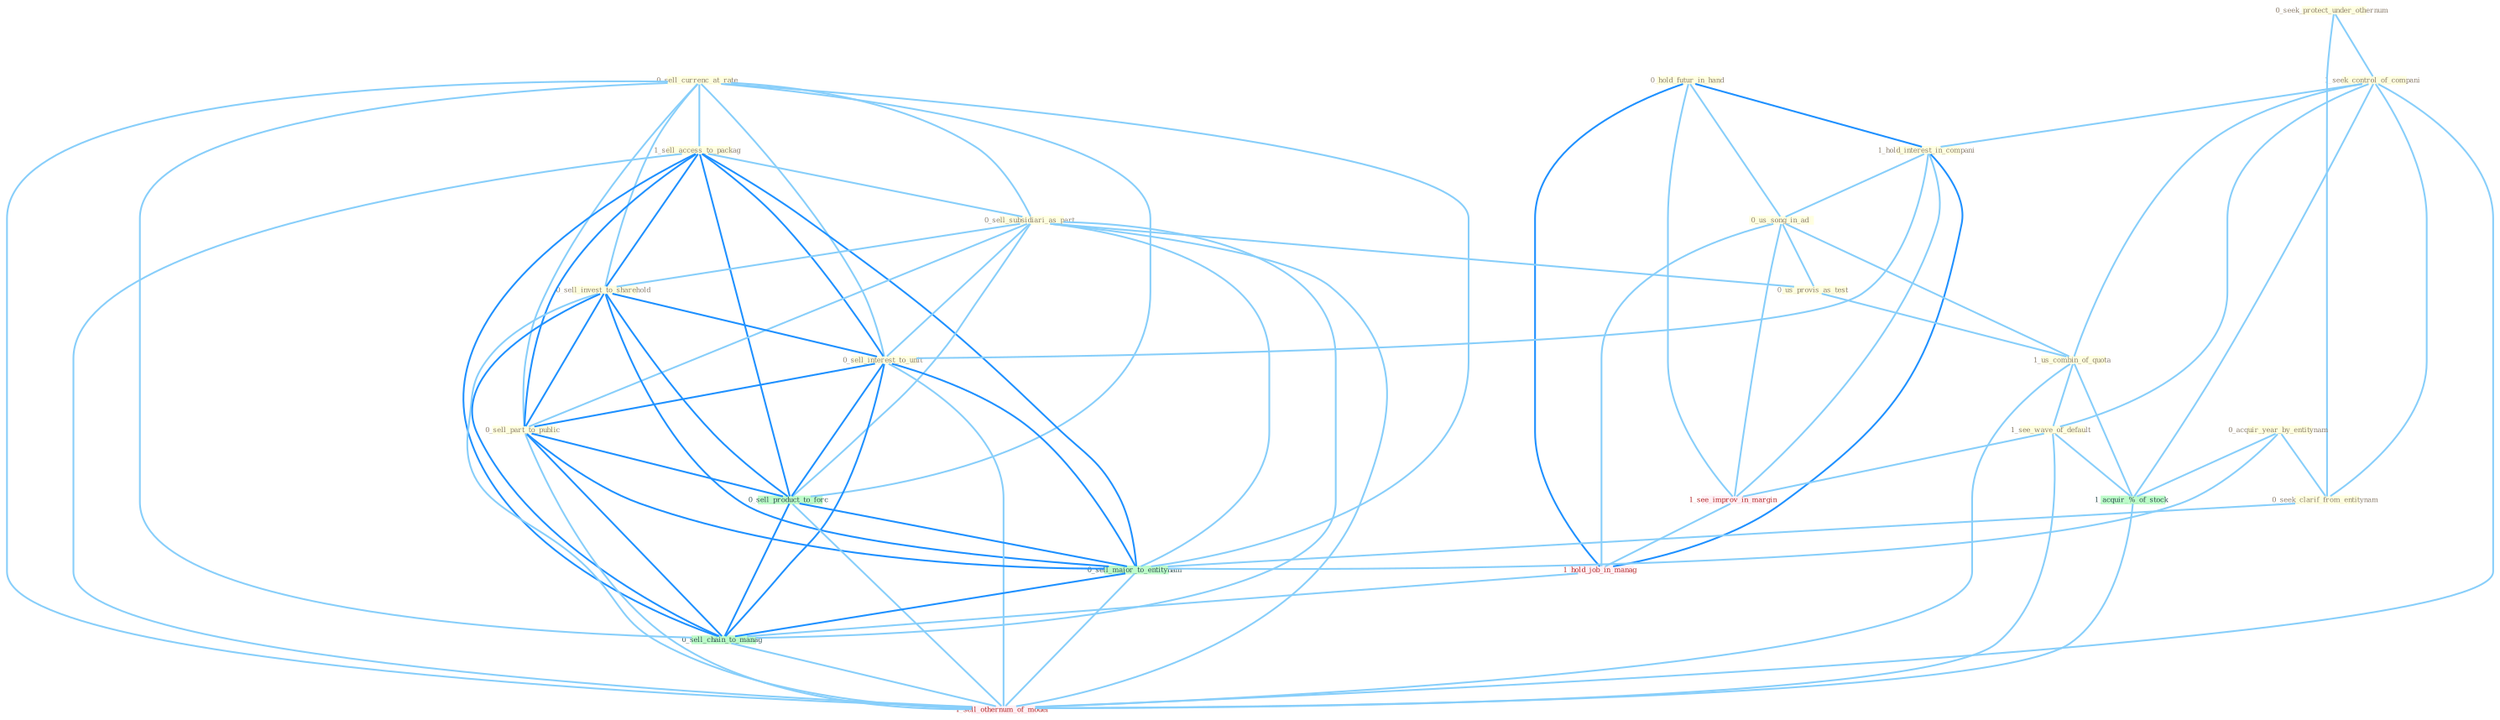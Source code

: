 Graph G{ 
    node
    [shape=polygon,style=filled,width=.5,height=.06,color="#BDFCC9",fixedsize=true,fontsize=4,
    fontcolor="#2f4f4f"];
    {node
    [color="#ffffe0", fontcolor="#8b7d6b"] "0_sell_currenc_at_rate " "0_seek_protect_under_othernum " "1_sell_access_to_packag " "0_hold_futur_in_hand " "1_seek_control_of_compani " "1_hold_interest_in_compani " "0_sell_subsidiari_as_part " "0_sell_invest_to_sharehold " "0_sell_interest_to_unit " "0_us_song_in_ad " "0_acquir_year_by_entitynam " "0_us_provis_as_test " "0_sell_part_to_public " "0_seek_clarif_from_entitynam " "1_us_combin_of_quota " "1_see_wave_of_default "}
{node [color="#fff0f5", fontcolor="#b22222"] "1_see_improv_in_margin " "1_hold_job_in_manag " "1_sell_othernum_of_model "}
edge [color="#B0E2FF"];

	"0_sell_currenc_at_rate " -- "1_sell_access_to_packag " [w="1", color="#87cefa" ];
	"0_sell_currenc_at_rate " -- "0_sell_subsidiari_as_part " [w="1", color="#87cefa" ];
	"0_sell_currenc_at_rate " -- "0_sell_invest_to_sharehold " [w="1", color="#87cefa" ];
	"0_sell_currenc_at_rate " -- "0_sell_interest_to_unit " [w="1", color="#87cefa" ];
	"0_sell_currenc_at_rate " -- "0_sell_part_to_public " [w="1", color="#87cefa" ];
	"0_sell_currenc_at_rate " -- "0_sell_product_to_forc " [w="1", color="#87cefa" ];
	"0_sell_currenc_at_rate " -- "0_sell_major_to_entitynam " [w="1", color="#87cefa" ];
	"0_sell_currenc_at_rate " -- "0_sell_chain_to_manag " [w="1", color="#87cefa" ];
	"0_sell_currenc_at_rate " -- "1_sell_othernum_of_model " [w="1", color="#87cefa" ];
	"0_seek_protect_under_othernum " -- "1_seek_control_of_compani " [w="1", color="#87cefa" ];
	"0_seek_protect_under_othernum " -- "0_seek_clarif_from_entitynam " [w="1", color="#87cefa" ];
	"1_sell_access_to_packag " -- "0_sell_subsidiari_as_part " [w="1", color="#87cefa" ];
	"1_sell_access_to_packag " -- "0_sell_invest_to_sharehold " [w="2", color="#1e90ff" , len=0.8];
	"1_sell_access_to_packag " -- "0_sell_interest_to_unit " [w="2", color="#1e90ff" , len=0.8];
	"1_sell_access_to_packag " -- "0_sell_part_to_public " [w="2", color="#1e90ff" , len=0.8];
	"1_sell_access_to_packag " -- "0_sell_product_to_forc " [w="2", color="#1e90ff" , len=0.8];
	"1_sell_access_to_packag " -- "0_sell_major_to_entitynam " [w="2", color="#1e90ff" , len=0.8];
	"1_sell_access_to_packag " -- "0_sell_chain_to_manag " [w="2", color="#1e90ff" , len=0.8];
	"1_sell_access_to_packag " -- "1_sell_othernum_of_model " [w="1", color="#87cefa" ];
	"0_hold_futur_in_hand " -- "1_hold_interest_in_compani " [w="2", color="#1e90ff" , len=0.8];
	"0_hold_futur_in_hand " -- "0_us_song_in_ad " [w="1", color="#87cefa" ];
	"0_hold_futur_in_hand " -- "1_see_improv_in_margin " [w="1", color="#87cefa" ];
	"0_hold_futur_in_hand " -- "1_hold_job_in_manag " [w="2", color="#1e90ff" , len=0.8];
	"1_seek_control_of_compani " -- "1_hold_interest_in_compani " [w="1", color="#87cefa" ];
	"1_seek_control_of_compani " -- "0_seek_clarif_from_entitynam " [w="1", color="#87cefa" ];
	"1_seek_control_of_compani " -- "1_us_combin_of_quota " [w="1", color="#87cefa" ];
	"1_seek_control_of_compani " -- "1_see_wave_of_default " [w="1", color="#87cefa" ];
	"1_seek_control_of_compani " -- "1_acquir_%_of_stock " [w="1", color="#87cefa" ];
	"1_seek_control_of_compani " -- "1_sell_othernum_of_model " [w="1", color="#87cefa" ];
	"1_hold_interest_in_compani " -- "0_sell_interest_to_unit " [w="1", color="#87cefa" ];
	"1_hold_interest_in_compani " -- "0_us_song_in_ad " [w="1", color="#87cefa" ];
	"1_hold_interest_in_compani " -- "1_see_improv_in_margin " [w="1", color="#87cefa" ];
	"1_hold_interest_in_compani " -- "1_hold_job_in_manag " [w="2", color="#1e90ff" , len=0.8];
	"0_sell_subsidiari_as_part " -- "0_sell_invest_to_sharehold " [w="1", color="#87cefa" ];
	"0_sell_subsidiari_as_part " -- "0_sell_interest_to_unit " [w="1", color="#87cefa" ];
	"0_sell_subsidiari_as_part " -- "0_us_provis_as_test " [w="1", color="#87cefa" ];
	"0_sell_subsidiari_as_part " -- "0_sell_part_to_public " [w="1", color="#87cefa" ];
	"0_sell_subsidiari_as_part " -- "0_sell_product_to_forc " [w="1", color="#87cefa" ];
	"0_sell_subsidiari_as_part " -- "0_sell_major_to_entitynam " [w="1", color="#87cefa" ];
	"0_sell_subsidiari_as_part " -- "0_sell_chain_to_manag " [w="1", color="#87cefa" ];
	"0_sell_subsidiari_as_part " -- "1_sell_othernum_of_model " [w="1", color="#87cefa" ];
	"0_sell_invest_to_sharehold " -- "0_sell_interest_to_unit " [w="2", color="#1e90ff" , len=0.8];
	"0_sell_invest_to_sharehold " -- "0_sell_part_to_public " [w="2", color="#1e90ff" , len=0.8];
	"0_sell_invest_to_sharehold " -- "0_sell_product_to_forc " [w="2", color="#1e90ff" , len=0.8];
	"0_sell_invest_to_sharehold " -- "0_sell_major_to_entitynam " [w="2", color="#1e90ff" , len=0.8];
	"0_sell_invest_to_sharehold " -- "0_sell_chain_to_manag " [w="2", color="#1e90ff" , len=0.8];
	"0_sell_invest_to_sharehold " -- "1_sell_othernum_of_model " [w="1", color="#87cefa" ];
	"0_sell_interest_to_unit " -- "0_sell_part_to_public " [w="2", color="#1e90ff" , len=0.8];
	"0_sell_interest_to_unit " -- "0_sell_product_to_forc " [w="2", color="#1e90ff" , len=0.8];
	"0_sell_interest_to_unit " -- "0_sell_major_to_entitynam " [w="2", color="#1e90ff" , len=0.8];
	"0_sell_interest_to_unit " -- "0_sell_chain_to_manag " [w="2", color="#1e90ff" , len=0.8];
	"0_sell_interest_to_unit " -- "1_sell_othernum_of_model " [w="1", color="#87cefa" ];
	"0_us_song_in_ad " -- "0_us_provis_as_test " [w="1", color="#87cefa" ];
	"0_us_song_in_ad " -- "1_us_combin_of_quota " [w="1", color="#87cefa" ];
	"0_us_song_in_ad " -- "1_see_improv_in_margin " [w="1", color="#87cefa" ];
	"0_us_song_in_ad " -- "1_hold_job_in_manag " [w="1", color="#87cefa" ];
	"0_acquir_year_by_entitynam " -- "0_seek_clarif_from_entitynam " [w="1", color="#87cefa" ];
	"0_acquir_year_by_entitynam " -- "1_acquir_%_of_stock " [w="1", color="#87cefa" ];
	"0_acquir_year_by_entitynam " -- "0_sell_major_to_entitynam " [w="1", color="#87cefa" ];
	"0_us_provis_as_test " -- "1_us_combin_of_quota " [w="1", color="#87cefa" ];
	"0_sell_part_to_public " -- "0_sell_product_to_forc " [w="2", color="#1e90ff" , len=0.8];
	"0_sell_part_to_public " -- "0_sell_major_to_entitynam " [w="2", color="#1e90ff" , len=0.8];
	"0_sell_part_to_public " -- "0_sell_chain_to_manag " [w="2", color="#1e90ff" , len=0.8];
	"0_sell_part_to_public " -- "1_sell_othernum_of_model " [w="1", color="#87cefa" ];
	"0_seek_clarif_from_entitynam " -- "0_sell_major_to_entitynam " [w="1", color="#87cefa" ];
	"1_us_combin_of_quota " -- "1_see_wave_of_default " [w="1", color="#87cefa" ];
	"1_us_combin_of_quota " -- "1_acquir_%_of_stock " [w="1", color="#87cefa" ];
	"1_us_combin_of_quota " -- "1_sell_othernum_of_model " [w="1", color="#87cefa" ];
	"1_see_wave_of_default " -- "1_see_improv_in_margin " [w="1", color="#87cefa" ];
	"1_see_wave_of_default " -- "1_acquir_%_of_stock " [w="1", color="#87cefa" ];
	"1_see_wave_of_default " -- "1_sell_othernum_of_model " [w="1", color="#87cefa" ];
	"1_see_improv_in_margin " -- "1_hold_job_in_manag " [w="1", color="#87cefa" ];
	"1_acquir_%_of_stock " -- "1_sell_othernum_of_model " [w="1", color="#87cefa" ];
	"1_hold_job_in_manag " -- "0_sell_chain_to_manag " [w="1", color="#87cefa" ];
	"0_sell_product_to_forc " -- "0_sell_major_to_entitynam " [w="2", color="#1e90ff" , len=0.8];
	"0_sell_product_to_forc " -- "0_sell_chain_to_manag " [w="2", color="#1e90ff" , len=0.8];
	"0_sell_product_to_forc " -- "1_sell_othernum_of_model " [w="1", color="#87cefa" ];
	"0_sell_major_to_entitynam " -- "0_sell_chain_to_manag " [w="2", color="#1e90ff" , len=0.8];
	"0_sell_major_to_entitynam " -- "1_sell_othernum_of_model " [w="1", color="#87cefa" ];
	"0_sell_chain_to_manag " -- "1_sell_othernum_of_model " [w="1", color="#87cefa" ];
}